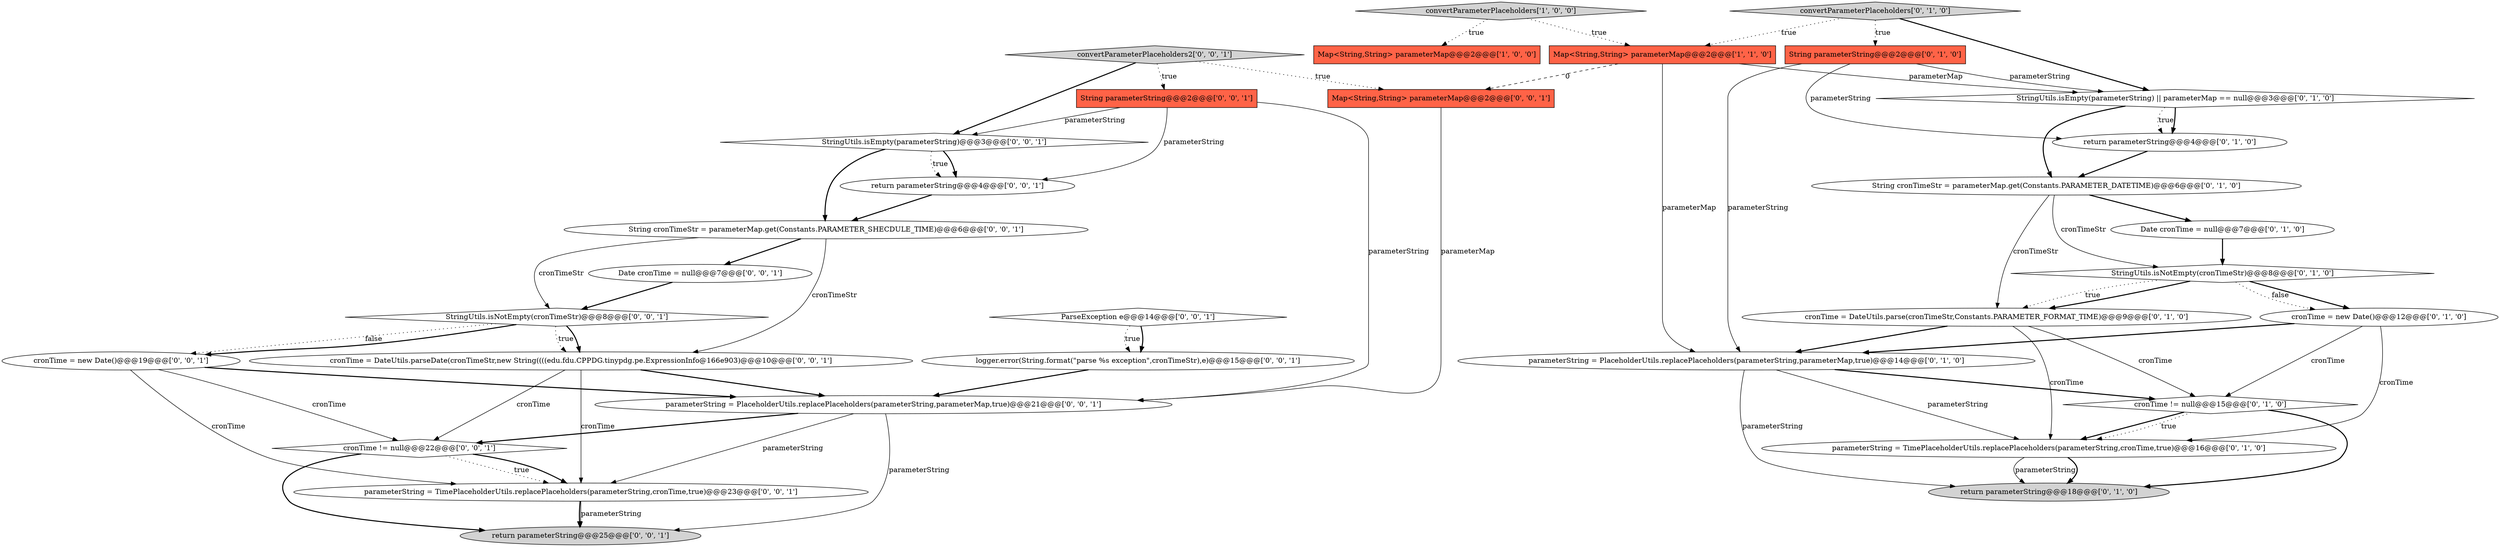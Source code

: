 digraph {
5 [style = filled, label = "cronTime = DateUtils.parse(cronTimeStr,Constants.PARAMETER_FORMAT_TIME)@@@9@@@['0', '1', '0']", fillcolor = white, shape = ellipse image = "AAA1AAABBB2BBB"];
15 [style = filled, label = "return parameterString@@@18@@@['0', '1', '0']", fillcolor = lightgray, shape = ellipse image = "AAA0AAABBB2BBB"];
30 [style = filled, label = "parameterString = PlaceholderUtils.replacePlaceholders(parameterString,parameterMap,true)@@@21@@@['0', '0', '1']", fillcolor = white, shape = ellipse image = "AAA0AAABBB3BBB"];
6 [style = filled, label = "return parameterString@@@4@@@['0', '1', '0']", fillcolor = white, shape = ellipse image = "AAA0AAABBB2BBB"];
20 [style = filled, label = "cronTime != null@@@22@@@['0', '0', '1']", fillcolor = white, shape = diamond image = "AAA0AAABBB3BBB"];
16 [style = filled, label = "StringUtils.isNotEmpty(cronTimeStr)@@@8@@@['0', '0', '1']", fillcolor = white, shape = diamond image = "AAA0AAABBB3BBB"];
29 [style = filled, label = "parameterString = TimePlaceholderUtils.replacePlaceholders(parameterString,cronTime,true)@@@23@@@['0', '0', '1']", fillcolor = white, shape = ellipse image = "AAA0AAABBB3BBB"];
14 [style = filled, label = "StringUtils.isEmpty(parameterString) || parameterMap == null@@@3@@@['0', '1', '0']", fillcolor = white, shape = diamond image = "AAA0AAABBB2BBB"];
0 [style = filled, label = "Map<String,String> parameterMap@@@2@@@['1', '0', '0']", fillcolor = tomato, shape = box image = "AAA0AAABBB1BBB"];
7 [style = filled, label = "Date cronTime = null@@@7@@@['0', '1', '0']", fillcolor = white, shape = ellipse image = "AAA0AAABBB2BBB"];
23 [style = filled, label = "return parameterString@@@25@@@['0', '0', '1']", fillcolor = lightgray, shape = ellipse image = "AAA0AAABBB3BBB"];
22 [style = filled, label = "cronTime = DateUtils.parseDate(cronTimeStr,new String((((edu.fdu.CPPDG.tinypdg.pe.ExpressionInfo@166e903)@@@10@@@['0', '0', '1']", fillcolor = white, shape = ellipse image = "AAA0AAABBB3BBB"];
17 [style = filled, label = "Date cronTime = null@@@7@@@['0', '0', '1']", fillcolor = white, shape = ellipse image = "AAA0AAABBB3BBB"];
27 [style = filled, label = "cronTime = new Date()@@@19@@@['0', '0', '1']", fillcolor = white, shape = ellipse image = "AAA0AAABBB3BBB"];
28 [style = filled, label = "String cronTimeStr = parameterMap.get(Constants.PARAMETER_SHECDULE_TIME)@@@6@@@['0', '0', '1']", fillcolor = white, shape = ellipse image = "AAA0AAABBB3BBB"];
1 [style = filled, label = "convertParameterPlaceholders['1', '0', '0']", fillcolor = lightgray, shape = diamond image = "AAA0AAABBB1BBB"];
2 [style = filled, label = "Map<String,String> parameterMap@@@2@@@['1', '1', '0']", fillcolor = tomato, shape = box image = "AAA0AAABBB1BBB"];
19 [style = filled, label = "Map<String,String> parameterMap@@@2@@@['0', '0', '1']", fillcolor = tomato, shape = box image = "AAA0AAABBB3BBB"];
25 [style = filled, label = "ParseException e@@@14@@@['0', '0', '1']", fillcolor = white, shape = diamond image = "AAA0AAABBB3BBB"];
3 [style = filled, label = "StringUtils.isNotEmpty(cronTimeStr)@@@8@@@['0', '1', '0']", fillcolor = white, shape = diamond image = "AAA0AAABBB2BBB"];
24 [style = filled, label = "StringUtils.isEmpty(parameterString)@@@3@@@['0', '0', '1']", fillcolor = white, shape = diamond image = "AAA0AAABBB3BBB"];
21 [style = filled, label = "return parameterString@@@4@@@['0', '0', '1']", fillcolor = white, shape = ellipse image = "AAA0AAABBB3BBB"];
8 [style = filled, label = "String parameterString@@@2@@@['0', '1', '0']", fillcolor = tomato, shape = box image = "AAA0AAABBB2BBB"];
12 [style = filled, label = "convertParameterPlaceholders['0', '1', '0']", fillcolor = lightgray, shape = diamond image = "AAA0AAABBB2BBB"];
11 [style = filled, label = "parameterString = TimePlaceholderUtils.replacePlaceholders(parameterString,cronTime,true)@@@16@@@['0', '1', '0']", fillcolor = white, shape = ellipse image = "AAA0AAABBB2BBB"];
13 [style = filled, label = "String cronTimeStr = parameterMap.get(Constants.PARAMETER_DATETIME)@@@6@@@['0', '1', '0']", fillcolor = white, shape = ellipse image = "AAA0AAABBB2BBB"];
18 [style = filled, label = "String parameterString@@@2@@@['0', '0', '1']", fillcolor = tomato, shape = box image = "AAA0AAABBB3BBB"];
4 [style = filled, label = "parameterString = PlaceholderUtils.replacePlaceholders(parameterString,parameterMap,true)@@@14@@@['0', '1', '0']", fillcolor = white, shape = ellipse image = "AAA0AAABBB2BBB"];
9 [style = filled, label = "cronTime != null@@@15@@@['0', '1', '0']", fillcolor = white, shape = diamond image = "AAA0AAABBB2BBB"];
10 [style = filled, label = "cronTime = new Date()@@@12@@@['0', '1', '0']", fillcolor = white, shape = ellipse image = "AAA0AAABBB2BBB"];
26 [style = filled, label = "logger.error(String.format(\"parse %s exception\",cronTimeStr),e)@@@15@@@['0', '0', '1']", fillcolor = white, shape = ellipse image = "AAA0AAABBB3BBB"];
31 [style = filled, label = "convertParameterPlaceholders2['0', '0', '1']", fillcolor = lightgray, shape = diamond image = "AAA0AAABBB3BBB"];
24->21 [style = bold, label=""];
16->22 [style = dotted, label="true"];
16->27 [style = dotted, label="false"];
3->10 [style = bold, label=""];
20->23 [style = bold, label=""];
22->30 [style = bold, label=""];
8->6 [style = solid, label="parameterString"];
11->15 [style = solid, label="parameterString"];
13->7 [style = bold, label=""];
29->23 [style = solid, label="parameterString"];
9->11 [style = bold, label=""];
5->9 [style = solid, label="cronTime"];
1->0 [style = dotted, label="true"];
28->22 [style = solid, label="cronTimeStr"];
8->14 [style = solid, label="parameterString"];
13->3 [style = solid, label="cronTimeStr"];
12->14 [style = bold, label=""];
18->21 [style = solid, label="parameterString"];
30->29 [style = solid, label="parameterString"];
9->11 [style = dotted, label="true"];
19->30 [style = solid, label="parameterMap"];
25->26 [style = bold, label=""];
30->23 [style = solid, label="parameterString"];
14->13 [style = bold, label=""];
9->15 [style = bold, label=""];
2->14 [style = solid, label="parameterMap"];
6->13 [style = bold, label=""];
28->16 [style = solid, label="cronTimeStr"];
11->15 [style = bold, label=""];
16->22 [style = bold, label=""];
24->21 [style = dotted, label="true"];
25->26 [style = dotted, label="true"];
8->4 [style = solid, label="parameterString"];
20->29 [style = dotted, label="true"];
12->2 [style = dotted, label="true"];
5->11 [style = solid, label="cronTime"];
18->24 [style = solid, label="parameterString"];
27->20 [style = solid, label="cronTime"];
3->5 [style = bold, label=""];
5->4 [style = bold, label=""];
13->5 [style = solid, label="cronTimeStr"];
14->6 [style = dotted, label="true"];
29->23 [style = bold, label=""];
22->20 [style = solid, label="cronTime"];
7->3 [style = bold, label=""];
12->8 [style = dotted, label="true"];
2->19 [style = dashed, label="0"];
30->20 [style = bold, label=""];
31->19 [style = dotted, label="true"];
27->29 [style = solid, label="cronTime"];
3->10 [style = dotted, label="false"];
4->15 [style = solid, label="parameterString"];
10->4 [style = bold, label=""];
18->30 [style = solid, label="parameterString"];
4->9 [style = bold, label=""];
27->30 [style = bold, label=""];
16->27 [style = bold, label=""];
14->6 [style = bold, label=""];
20->29 [style = bold, label=""];
22->29 [style = solid, label="cronTime"];
1->2 [style = dotted, label="true"];
31->18 [style = dotted, label="true"];
2->4 [style = solid, label="parameterMap"];
10->11 [style = solid, label="cronTime"];
31->24 [style = bold, label=""];
10->9 [style = solid, label="cronTime"];
24->28 [style = bold, label=""];
26->30 [style = bold, label=""];
3->5 [style = dotted, label="true"];
17->16 [style = bold, label=""];
21->28 [style = bold, label=""];
28->17 [style = bold, label=""];
4->11 [style = solid, label="parameterString"];
}
